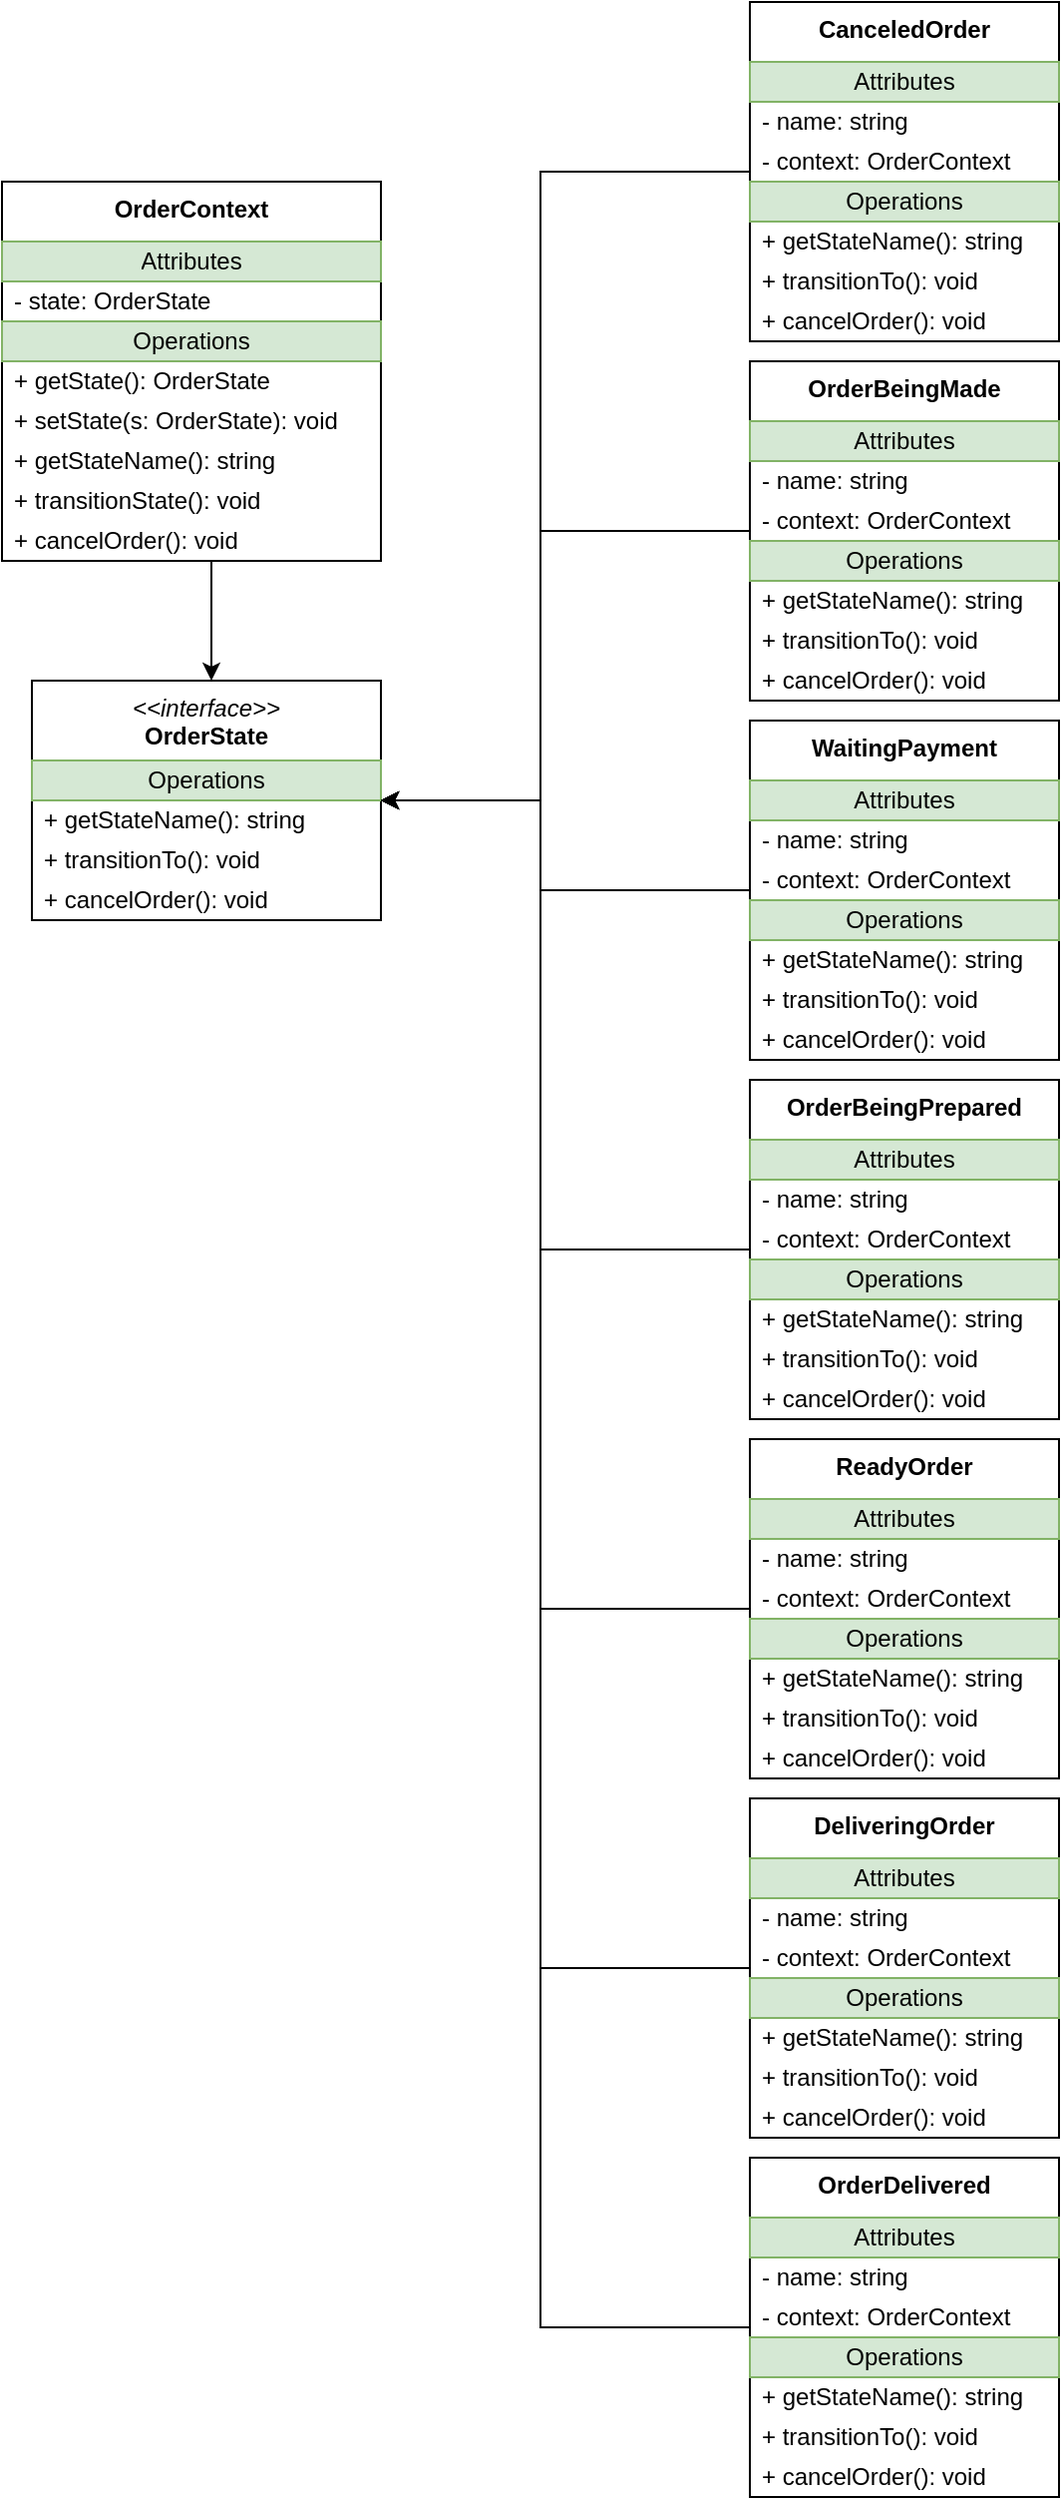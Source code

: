 <mxfile version="21.5.0" type="device">
  <diagram name="Page-1" id="Ii2zLmgXpci8T7rRYyNI">
    <mxGraphModel dx="1434" dy="712" grid="1" gridSize="10" guides="1" tooltips="1" connect="1" arrows="1" fold="1" page="1" pageScale="1" pageWidth="850" pageHeight="1100" math="0" shadow="0">
      <root>
        <mxCell id="0" />
        <mxCell id="1" parent="0" />
        <mxCell id="pSkdOG-Ndmh3Dsyhlx1A-3" value="&lt;i&gt;&amp;lt;&amp;lt;interface&amp;gt;&amp;gt;&lt;/i&gt;&lt;br&gt;&lt;b&gt;OrderState&lt;/b&gt;" style="swimlane;fontStyle=0;align=center;verticalAlign=top;childLayout=stackLayout;horizontal=1;startSize=40;horizontalStack=0;resizeParent=1;resizeParentMax=0;resizeLast=0;collapsible=0;marginBottom=0;html=1;whiteSpace=wrap;" parent="1" vertex="1">
          <mxGeometry x="65" y="410" width="175" height="120" as="geometry" />
        </mxCell>
        <mxCell id="pSkdOG-Ndmh3Dsyhlx1A-9" value="&lt;div&gt;Operations&lt;/div&gt;" style="text;html=1;strokeColor=#82b366;fillColor=#d5e8d4;align=center;verticalAlign=middle;spacingLeft=4;spacingRight=4;overflow=hidden;rotatable=0;points=[[0,0.5],[1,0.5]];portConstraint=eastwest;whiteSpace=wrap;" parent="pSkdOG-Ndmh3Dsyhlx1A-3" vertex="1">
          <mxGeometry y="40" width="175" height="20" as="geometry" />
        </mxCell>
        <mxCell id="pSkdOG-Ndmh3Dsyhlx1A-10" value="+ getStateName(): string" style="text;html=1;strokeColor=none;fillColor=none;align=left;verticalAlign=middle;spacingLeft=4;spacingRight=4;overflow=hidden;rotatable=0;points=[[0,0.5],[1,0.5]];portConstraint=eastwest;whiteSpace=wrap;" parent="pSkdOG-Ndmh3Dsyhlx1A-3" vertex="1">
          <mxGeometry y="60" width="175" height="20" as="geometry" />
        </mxCell>
        <mxCell id="pSkdOG-Ndmh3Dsyhlx1A-13" value="+ transitionTo(): void" style="text;html=1;strokeColor=none;fillColor=none;align=left;verticalAlign=middle;spacingLeft=4;spacingRight=4;overflow=hidden;rotatable=0;points=[[0,0.5],[1,0.5]];portConstraint=eastwest;whiteSpace=wrap;" parent="pSkdOG-Ndmh3Dsyhlx1A-3" vertex="1">
          <mxGeometry y="80" width="175" height="20" as="geometry" />
        </mxCell>
        <mxCell id="a9_6wM2CYtXh-c1kp5G5-8" value="+ cancelOrder(): void" style="text;html=1;strokeColor=none;fillColor=none;align=left;verticalAlign=middle;spacingLeft=4;spacingRight=4;overflow=hidden;rotatable=0;points=[[0,0.5],[1,0.5]];portConstraint=eastwest;whiteSpace=wrap;" parent="pSkdOG-Ndmh3Dsyhlx1A-3" vertex="1">
          <mxGeometry y="100" width="175" height="20" as="geometry" />
        </mxCell>
        <mxCell id="pSkdOG-Ndmh3Dsyhlx1A-65" style="edgeStyle=orthogonalEdgeStyle;rounded=0;orthogonalLoop=1;jettySize=auto;html=1;" parent="1" source="pSkdOG-Ndmh3Dsyhlx1A-14" target="pSkdOG-Ndmh3Dsyhlx1A-3" edge="1">
          <mxGeometry relative="1" as="geometry">
            <Array as="points">
              <mxPoint x="155" y="370" />
              <mxPoint x="155" y="370" />
            </Array>
          </mxGeometry>
        </mxCell>
        <mxCell id="pSkdOG-Ndmh3Dsyhlx1A-14" value="&lt;b&gt;OrderContext&lt;/b&gt;" style="swimlane;fontStyle=0;align=center;verticalAlign=top;childLayout=stackLayout;horizontal=1;startSize=30;horizontalStack=0;resizeParent=1;resizeParentMax=0;resizeLast=0;collapsible=0;marginBottom=0;html=1;whiteSpace=wrap;" parent="1" vertex="1">
          <mxGeometry x="50" y="160" width="190" height="190" as="geometry" />
        </mxCell>
        <mxCell id="pSkdOG-Ndmh3Dsyhlx1A-15" value="Attributes" style="text;html=1;strokeColor=#82b366;fillColor=#d5e8d4;align=center;verticalAlign=middle;spacingLeft=4;spacingRight=4;overflow=hidden;rotatable=0;points=[[0,0.5],[1,0.5]];portConstraint=eastwest;whiteSpace=wrap;" parent="pSkdOG-Ndmh3Dsyhlx1A-14" vertex="1">
          <mxGeometry y="30" width="190" height="20" as="geometry" />
        </mxCell>
        <mxCell id="pSkdOG-Ndmh3Dsyhlx1A-16" value="- state: OrderState" style="text;html=1;strokeColor=none;fillColor=none;align=left;verticalAlign=middle;spacingLeft=4;spacingRight=4;overflow=hidden;rotatable=0;points=[[0,0.5],[1,0.5]];portConstraint=eastwest;whiteSpace=wrap;" parent="pSkdOG-Ndmh3Dsyhlx1A-14" vertex="1">
          <mxGeometry y="50" width="190" height="20" as="geometry" />
        </mxCell>
        <mxCell id="pSkdOG-Ndmh3Dsyhlx1A-17" value="&lt;div&gt;Operations&lt;/div&gt;" style="text;html=1;strokeColor=#82b366;fillColor=#d5e8d4;align=center;verticalAlign=middle;spacingLeft=4;spacingRight=4;overflow=hidden;rotatable=0;points=[[0,0.5],[1,0.5]];portConstraint=eastwest;whiteSpace=wrap;" parent="pSkdOG-Ndmh3Dsyhlx1A-14" vertex="1">
          <mxGeometry y="70" width="190" height="20" as="geometry" />
        </mxCell>
        <mxCell id="pSkdOG-Ndmh3Dsyhlx1A-19" value="+ getState(): OrderState" style="text;html=1;strokeColor=none;fillColor=none;align=left;verticalAlign=middle;spacingLeft=4;spacingRight=4;overflow=hidden;rotatable=0;points=[[0,0.5],[1,0.5]];portConstraint=eastwest;whiteSpace=wrap;" parent="pSkdOG-Ndmh3Dsyhlx1A-14" vertex="1">
          <mxGeometry y="90" width="190" height="20" as="geometry" />
        </mxCell>
        <mxCell id="pSkdOG-Ndmh3Dsyhlx1A-18" value="+ setState(s: OrderState): void" style="text;html=1;strokeColor=none;fillColor=none;align=left;verticalAlign=middle;spacingLeft=4;spacingRight=4;overflow=hidden;rotatable=0;points=[[0,0.5],[1,0.5]];portConstraint=eastwest;whiteSpace=wrap;" parent="pSkdOG-Ndmh3Dsyhlx1A-14" vertex="1">
          <mxGeometry y="110" width="190" height="20" as="geometry" />
        </mxCell>
        <mxCell id="pSkdOG-Ndmh3Dsyhlx1A-20" value="+ getStateName(): string" style="text;html=1;strokeColor=none;fillColor=none;align=left;verticalAlign=middle;spacingLeft=4;spacingRight=4;overflow=hidden;rotatable=0;points=[[0,0.5],[1,0.5]];portConstraint=eastwest;whiteSpace=wrap;" parent="pSkdOG-Ndmh3Dsyhlx1A-14" vertex="1">
          <mxGeometry y="130" width="190" height="20" as="geometry" />
        </mxCell>
        <mxCell id="a9_6wM2CYtXh-c1kp5G5-9" value="+ transitionState(): void" style="text;html=1;strokeColor=none;fillColor=none;align=left;verticalAlign=middle;spacingLeft=4;spacingRight=4;overflow=hidden;rotatable=0;points=[[0,0.5],[1,0.5]];portConstraint=eastwest;whiteSpace=wrap;" parent="pSkdOG-Ndmh3Dsyhlx1A-14" vertex="1">
          <mxGeometry y="150" width="190" height="20" as="geometry" />
        </mxCell>
        <mxCell id="a9_6wM2CYtXh-c1kp5G5-10" value="+ cancelOrder(): void" style="text;html=1;strokeColor=none;fillColor=none;align=left;verticalAlign=middle;spacingLeft=4;spacingRight=4;overflow=hidden;rotatable=0;points=[[0,0.5],[1,0.5]];portConstraint=eastwest;whiteSpace=wrap;" parent="pSkdOG-Ndmh3Dsyhlx1A-14" vertex="1">
          <mxGeometry y="170" width="190" height="20" as="geometry" />
        </mxCell>
        <mxCell id="pSkdOG-Ndmh3Dsyhlx1A-59" style="edgeStyle=orthogonalEdgeStyle;rounded=0;orthogonalLoop=1;jettySize=auto;html=1;" parent="1" source="pSkdOG-Ndmh3Dsyhlx1A-21" target="pSkdOG-Ndmh3Dsyhlx1A-3" edge="1">
          <mxGeometry relative="1" as="geometry">
            <Array as="points">
              <mxPoint x="320" y="515" />
              <mxPoint x="320" y="470" />
            </Array>
          </mxGeometry>
        </mxCell>
        <mxCell id="pSkdOG-Ndmh3Dsyhlx1A-21" value="&lt;b&gt;WaitingPayment&lt;/b&gt;" style="swimlane;fontStyle=0;align=center;verticalAlign=top;childLayout=stackLayout;horizontal=1;startSize=30;horizontalStack=0;resizeParent=1;resizeParentMax=0;resizeLast=0;collapsible=0;marginBottom=0;html=1;whiteSpace=wrap;" parent="1" vertex="1">
          <mxGeometry x="425" y="430" width="155" height="170" as="geometry" />
        </mxCell>
        <mxCell id="pSkdOG-Ndmh3Dsyhlx1A-22" value="Attributes" style="text;html=1;strokeColor=#82b366;fillColor=#d5e8d4;align=center;verticalAlign=middle;spacingLeft=4;spacingRight=4;overflow=hidden;rotatable=0;points=[[0,0.5],[1,0.5]];portConstraint=eastwest;whiteSpace=wrap;" parent="pSkdOG-Ndmh3Dsyhlx1A-21" vertex="1">
          <mxGeometry y="30" width="155" height="20" as="geometry" />
        </mxCell>
        <mxCell id="pSkdOG-Ndmh3Dsyhlx1A-23" value="- name: string" style="text;html=1;strokeColor=none;fillColor=none;align=left;verticalAlign=middle;spacingLeft=4;spacingRight=4;overflow=hidden;rotatable=0;points=[[0,0.5],[1,0.5]];portConstraint=eastwest;whiteSpace=wrap;" parent="pSkdOG-Ndmh3Dsyhlx1A-21" vertex="1">
          <mxGeometry y="50" width="155" height="20" as="geometry" />
        </mxCell>
        <mxCell id="a9_6wM2CYtXh-c1kp5G5-3" value="- context: OrderContext" style="text;html=1;strokeColor=none;fillColor=none;align=left;verticalAlign=middle;spacingLeft=4;spacingRight=4;overflow=hidden;rotatable=0;points=[[0,0.5],[1,0.5]];portConstraint=eastwest;whiteSpace=wrap;" parent="pSkdOG-Ndmh3Dsyhlx1A-21" vertex="1">
          <mxGeometry y="70" width="155" height="20" as="geometry" />
        </mxCell>
        <mxCell id="pSkdOG-Ndmh3Dsyhlx1A-24" value="&lt;div&gt;Operations&lt;/div&gt;" style="text;html=1;strokeColor=#82b366;fillColor=#d5e8d4;align=center;verticalAlign=middle;spacingLeft=4;spacingRight=4;overflow=hidden;rotatable=0;points=[[0,0.5],[1,0.5]];portConstraint=eastwest;whiteSpace=wrap;" parent="pSkdOG-Ndmh3Dsyhlx1A-21" vertex="1">
          <mxGeometry y="90" width="155" height="20" as="geometry" />
        </mxCell>
        <mxCell id="pSkdOG-Ndmh3Dsyhlx1A-25" value="+ getStateName(): string" style="text;html=1;strokeColor=none;fillColor=none;align=left;verticalAlign=middle;spacingLeft=4;spacingRight=4;overflow=hidden;rotatable=0;points=[[0,0.5],[1,0.5]];portConstraint=eastwest;whiteSpace=wrap;" parent="pSkdOG-Ndmh3Dsyhlx1A-21" vertex="1">
          <mxGeometry y="110" width="155" height="20" as="geometry" />
        </mxCell>
        <mxCell id="pSkdOG-Ndmh3Dsyhlx1A-26" value="+ transitionTo(): void" style="text;html=1;strokeColor=none;fillColor=none;align=left;verticalAlign=middle;spacingLeft=4;spacingRight=4;overflow=hidden;rotatable=0;points=[[0,0.5],[1,0.5]];portConstraint=eastwest;whiteSpace=wrap;" parent="pSkdOG-Ndmh3Dsyhlx1A-21" vertex="1">
          <mxGeometry y="130" width="155" height="20" as="geometry" />
        </mxCell>
        <mxCell id="a9_6wM2CYtXh-c1kp5G5-12" value="+ cancelOrder(): void" style="text;html=1;strokeColor=none;fillColor=none;align=left;verticalAlign=middle;spacingLeft=4;spacingRight=4;overflow=hidden;rotatable=0;points=[[0,0.5],[1,0.5]];portConstraint=eastwest;whiteSpace=wrap;" parent="pSkdOG-Ndmh3Dsyhlx1A-21" vertex="1">
          <mxGeometry y="150" width="155" height="20" as="geometry" />
        </mxCell>
        <mxCell id="pSkdOG-Ndmh3Dsyhlx1A-58" style="edgeStyle=orthogonalEdgeStyle;rounded=0;orthogonalLoop=1;jettySize=auto;html=1;" parent="1" source="pSkdOG-Ndmh3Dsyhlx1A-27" target="pSkdOG-Ndmh3Dsyhlx1A-3" edge="1">
          <mxGeometry relative="1" as="geometry">
            <Array as="points">
              <mxPoint x="320" y="155" />
              <mxPoint x="320" y="470" />
            </Array>
          </mxGeometry>
        </mxCell>
        <mxCell id="pSkdOG-Ndmh3Dsyhlx1A-27" value="&lt;b&gt;CanceledOrder&lt;/b&gt;" style="swimlane;fontStyle=0;align=center;verticalAlign=top;childLayout=stackLayout;horizontal=1;startSize=30;horizontalStack=0;resizeParent=1;resizeParentMax=0;resizeLast=0;collapsible=0;marginBottom=0;html=1;whiteSpace=wrap;" parent="1" vertex="1">
          <mxGeometry x="425" y="70" width="155" height="170" as="geometry" />
        </mxCell>
        <mxCell id="pSkdOG-Ndmh3Dsyhlx1A-28" value="Attributes" style="text;html=1;strokeColor=#82b366;fillColor=#d5e8d4;align=center;verticalAlign=middle;spacingLeft=4;spacingRight=4;overflow=hidden;rotatable=0;points=[[0,0.5],[1,0.5]];portConstraint=eastwest;whiteSpace=wrap;" parent="pSkdOG-Ndmh3Dsyhlx1A-27" vertex="1">
          <mxGeometry y="30" width="155" height="20" as="geometry" />
        </mxCell>
        <mxCell id="pSkdOG-Ndmh3Dsyhlx1A-29" value="- name: string" style="text;html=1;strokeColor=none;fillColor=none;align=left;verticalAlign=middle;spacingLeft=4;spacingRight=4;overflow=hidden;rotatable=0;points=[[0,0.5],[1,0.5]];portConstraint=eastwest;whiteSpace=wrap;" parent="pSkdOG-Ndmh3Dsyhlx1A-27" vertex="1">
          <mxGeometry y="50" width="155" height="20" as="geometry" />
        </mxCell>
        <mxCell id="a9_6wM2CYtXh-c1kp5G5-1" value="- context: OrderContext" style="text;html=1;strokeColor=none;fillColor=none;align=left;verticalAlign=middle;spacingLeft=4;spacingRight=4;overflow=hidden;rotatable=0;points=[[0,0.5],[1,0.5]];portConstraint=eastwest;whiteSpace=wrap;" parent="pSkdOG-Ndmh3Dsyhlx1A-27" vertex="1">
          <mxGeometry y="70" width="155" height="20" as="geometry" />
        </mxCell>
        <mxCell id="pSkdOG-Ndmh3Dsyhlx1A-30" value="&lt;div&gt;Operations&lt;/div&gt;" style="text;html=1;strokeColor=#82b366;fillColor=#d5e8d4;align=center;verticalAlign=middle;spacingLeft=4;spacingRight=4;overflow=hidden;rotatable=0;points=[[0,0.5],[1,0.5]];portConstraint=eastwest;whiteSpace=wrap;" parent="pSkdOG-Ndmh3Dsyhlx1A-27" vertex="1">
          <mxGeometry y="90" width="155" height="20" as="geometry" />
        </mxCell>
        <mxCell id="pSkdOG-Ndmh3Dsyhlx1A-31" value="+ getStateName(): string" style="text;html=1;strokeColor=none;fillColor=none;align=left;verticalAlign=middle;spacingLeft=4;spacingRight=4;overflow=hidden;rotatable=0;points=[[0,0.5],[1,0.5]];portConstraint=eastwest;whiteSpace=wrap;" parent="pSkdOG-Ndmh3Dsyhlx1A-27" vertex="1">
          <mxGeometry y="110" width="155" height="20" as="geometry" />
        </mxCell>
        <mxCell id="pSkdOG-Ndmh3Dsyhlx1A-32" value="+ transitionTo(): void" style="text;html=1;strokeColor=none;fillColor=none;align=left;verticalAlign=middle;spacingLeft=4;spacingRight=4;overflow=hidden;rotatable=0;points=[[0,0.5],[1,0.5]];portConstraint=eastwest;whiteSpace=wrap;" parent="pSkdOG-Ndmh3Dsyhlx1A-27" vertex="1">
          <mxGeometry y="130" width="155" height="20" as="geometry" />
        </mxCell>
        <mxCell id="a9_6wM2CYtXh-c1kp5G5-11" value="+ cancelOrder(): void" style="text;html=1;strokeColor=none;fillColor=none;align=left;verticalAlign=middle;spacingLeft=4;spacingRight=4;overflow=hidden;rotatable=0;points=[[0,0.5],[1,0.5]];portConstraint=eastwest;whiteSpace=wrap;" parent="pSkdOG-Ndmh3Dsyhlx1A-27" vertex="1">
          <mxGeometry y="150" width="155" height="20" as="geometry" />
        </mxCell>
        <mxCell id="pSkdOG-Ndmh3Dsyhlx1A-60" style="edgeStyle=orthogonalEdgeStyle;rounded=0;orthogonalLoop=1;jettySize=auto;html=1;" parent="1" source="pSkdOG-Ndmh3Dsyhlx1A-33" target="pSkdOG-Ndmh3Dsyhlx1A-3" edge="1">
          <mxGeometry relative="1" as="geometry">
            <Array as="points">
              <mxPoint x="320" y="695" />
              <mxPoint x="320" y="470" />
            </Array>
          </mxGeometry>
        </mxCell>
        <mxCell id="pSkdOG-Ndmh3Dsyhlx1A-33" value="&lt;b&gt;OrderBeingPrepared&lt;/b&gt;" style="swimlane;fontStyle=0;align=center;verticalAlign=top;childLayout=stackLayout;horizontal=1;startSize=30;horizontalStack=0;resizeParent=1;resizeParentMax=0;resizeLast=0;collapsible=0;marginBottom=0;html=1;whiteSpace=wrap;" parent="1" vertex="1">
          <mxGeometry x="425" y="610" width="155" height="170" as="geometry" />
        </mxCell>
        <mxCell id="pSkdOG-Ndmh3Dsyhlx1A-34" value="Attributes" style="text;html=1;strokeColor=#82b366;fillColor=#d5e8d4;align=center;verticalAlign=middle;spacingLeft=4;spacingRight=4;overflow=hidden;rotatable=0;points=[[0,0.5],[1,0.5]];portConstraint=eastwest;whiteSpace=wrap;" parent="pSkdOG-Ndmh3Dsyhlx1A-33" vertex="1">
          <mxGeometry y="30" width="155" height="20" as="geometry" />
        </mxCell>
        <mxCell id="pSkdOG-Ndmh3Dsyhlx1A-35" value="- name: string" style="text;html=1;strokeColor=none;fillColor=none;align=left;verticalAlign=middle;spacingLeft=4;spacingRight=4;overflow=hidden;rotatable=0;points=[[0,0.5],[1,0.5]];portConstraint=eastwest;whiteSpace=wrap;" parent="pSkdOG-Ndmh3Dsyhlx1A-33" vertex="1">
          <mxGeometry y="50" width="155" height="20" as="geometry" />
        </mxCell>
        <mxCell id="a9_6wM2CYtXh-c1kp5G5-4" value="- context: OrderContext" style="text;html=1;strokeColor=none;fillColor=none;align=left;verticalAlign=middle;spacingLeft=4;spacingRight=4;overflow=hidden;rotatable=0;points=[[0,0.5],[1,0.5]];portConstraint=eastwest;whiteSpace=wrap;" parent="pSkdOG-Ndmh3Dsyhlx1A-33" vertex="1">
          <mxGeometry y="70" width="155" height="20" as="geometry" />
        </mxCell>
        <mxCell id="pSkdOG-Ndmh3Dsyhlx1A-36" value="&lt;div&gt;Operations&lt;/div&gt;" style="text;html=1;strokeColor=#82b366;fillColor=#d5e8d4;align=center;verticalAlign=middle;spacingLeft=4;spacingRight=4;overflow=hidden;rotatable=0;points=[[0,0.5],[1,0.5]];portConstraint=eastwest;whiteSpace=wrap;" parent="pSkdOG-Ndmh3Dsyhlx1A-33" vertex="1">
          <mxGeometry y="90" width="155" height="20" as="geometry" />
        </mxCell>
        <mxCell id="pSkdOG-Ndmh3Dsyhlx1A-37" value="+ getStateName(): string" style="text;html=1;strokeColor=none;fillColor=none;align=left;verticalAlign=middle;spacingLeft=4;spacingRight=4;overflow=hidden;rotatable=0;points=[[0,0.5],[1,0.5]];portConstraint=eastwest;whiteSpace=wrap;" parent="pSkdOG-Ndmh3Dsyhlx1A-33" vertex="1">
          <mxGeometry y="110" width="155" height="20" as="geometry" />
        </mxCell>
        <mxCell id="pSkdOG-Ndmh3Dsyhlx1A-38" value="+ transitionTo(): void" style="text;html=1;strokeColor=none;fillColor=none;align=left;verticalAlign=middle;spacingLeft=4;spacingRight=4;overflow=hidden;rotatable=0;points=[[0,0.5],[1,0.5]];portConstraint=eastwest;whiteSpace=wrap;" parent="pSkdOG-Ndmh3Dsyhlx1A-33" vertex="1">
          <mxGeometry y="130" width="155" height="20" as="geometry" />
        </mxCell>
        <mxCell id="a9_6wM2CYtXh-c1kp5G5-13" value="+ cancelOrder(): void" style="text;html=1;strokeColor=none;fillColor=none;align=left;verticalAlign=middle;spacingLeft=4;spacingRight=4;overflow=hidden;rotatable=0;points=[[0,0.5],[1,0.5]];portConstraint=eastwest;whiteSpace=wrap;" parent="pSkdOG-Ndmh3Dsyhlx1A-33" vertex="1">
          <mxGeometry y="150" width="155" height="20" as="geometry" />
        </mxCell>
        <mxCell id="pSkdOG-Ndmh3Dsyhlx1A-61" style="edgeStyle=orthogonalEdgeStyle;rounded=0;orthogonalLoop=1;jettySize=auto;html=1;" parent="1" source="pSkdOG-Ndmh3Dsyhlx1A-39" target="pSkdOG-Ndmh3Dsyhlx1A-3" edge="1">
          <mxGeometry relative="1" as="geometry">
            <Array as="points">
              <mxPoint x="320" y="875" />
              <mxPoint x="320" y="470" />
            </Array>
          </mxGeometry>
        </mxCell>
        <mxCell id="pSkdOG-Ndmh3Dsyhlx1A-39" value="&lt;b&gt;ReadyOrder&lt;/b&gt;" style="swimlane;fontStyle=0;align=center;verticalAlign=top;childLayout=stackLayout;horizontal=1;startSize=30;horizontalStack=0;resizeParent=1;resizeParentMax=0;resizeLast=0;collapsible=0;marginBottom=0;html=1;whiteSpace=wrap;" parent="1" vertex="1">
          <mxGeometry x="425" y="790" width="155" height="170" as="geometry" />
        </mxCell>
        <mxCell id="pSkdOG-Ndmh3Dsyhlx1A-40" value="Attributes" style="text;html=1;strokeColor=#82b366;fillColor=#d5e8d4;align=center;verticalAlign=middle;spacingLeft=4;spacingRight=4;overflow=hidden;rotatable=0;points=[[0,0.5],[1,0.5]];portConstraint=eastwest;whiteSpace=wrap;" parent="pSkdOG-Ndmh3Dsyhlx1A-39" vertex="1">
          <mxGeometry y="30" width="155" height="20" as="geometry" />
        </mxCell>
        <mxCell id="pSkdOG-Ndmh3Dsyhlx1A-41" value="- name: string" style="text;html=1;strokeColor=none;fillColor=none;align=left;verticalAlign=middle;spacingLeft=4;spacingRight=4;overflow=hidden;rotatable=0;points=[[0,0.5],[1,0.5]];portConstraint=eastwest;whiteSpace=wrap;" parent="pSkdOG-Ndmh3Dsyhlx1A-39" vertex="1">
          <mxGeometry y="50" width="155" height="20" as="geometry" />
        </mxCell>
        <mxCell id="a9_6wM2CYtXh-c1kp5G5-5" value="- context: OrderContext" style="text;html=1;strokeColor=none;fillColor=none;align=left;verticalAlign=middle;spacingLeft=4;spacingRight=4;overflow=hidden;rotatable=0;points=[[0,0.5],[1,0.5]];portConstraint=eastwest;whiteSpace=wrap;" parent="pSkdOG-Ndmh3Dsyhlx1A-39" vertex="1">
          <mxGeometry y="70" width="155" height="20" as="geometry" />
        </mxCell>
        <mxCell id="pSkdOG-Ndmh3Dsyhlx1A-42" value="&lt;div&gt;Operations&lt;/div&gt;" style="text;html=1;strokeColor=#82b366;fillColor=#d5e8d4;align=center;verticalAlign=middle;spacingLeft=4;spacingRight=4;overflow=hidden;rotatable=0;points=[[0,0.5],[1,0.5]];portConstraint=eastwest;whiteSpace=wrap;" parent="pSkdOG-Ndmh3Dsyhlx1A-39" vertex="1">
          <mxGeometry y="90" width="155" height="20" as="geometry" />
        </mxCell>
        <mxCell id="pSkdOG-Ndmh3Dsyhlx1A-43" value="+ getStateName(): string" style="text;html=1;strokeColor=none;fillColor=none;align=left;verticalAlign=middle;spacingLeft=4;spacingRight=4;overflow=hidden;rotatable=0;points=[[0,0.5],[1,0.5]];portConstraint=eastwest;whiteSpace=wrap;" parent="pSkdOG-Ndmh3Dsyhlx1A-39" vertex="1">
          <mxGeometry y="110" width="155" height="20" as="geometry" />
        </mxCell>
        <mxCell id="pSkdOG-Ndmh3Dsyhlx1A-44" value="+ transitionTo(): void" style="text;html=1;strokeColor=none;fillColor=none;align=left;verticalAlign=middle;spacingLeft=4;spacingRight=4;overflow=hidden;rotatable=0;points=[[0,0.5],[1,0.5]];portConstraint=eastwest;whiteSpace=wrap;" parent="pSkdOG-Ndmh3Dsyhlx1A-39" vertex="1">
          <mxGeometry y="130" width="155" height="20" as="geometry" />
        </mxCell>
        <mxCell id="a9_6wM2CYtXh-c1kp5G5-14" value="+ cancelOrder(): void" style="text;html=1;strokeColor=none;fillColor=none;align=left;verticalAlign=middle;spacingLeft=4;spacingRight=4;overflow=hidden;rotatable=0;points=[[0,0.5],[1,0.5]];portConstraint=eastwest;whiteSpace=wrap;" parent="pSkdOG-Ndmh3Dsyhlx1A-39" vertex="1">
          <mxGeometry y="150" width="155" height="20" as="geometry" />
        </mxCell>
        <mxCell id="pSkdOG-Ndmh3Dsyhlx1A-62" style="edgeStyle=orthogonalEdgeStyle;rounded=0;orthogonalLoop=1;jettySize=auto;html=1;" parent="1" source="pSkdOG-Ndmh3Dsyhlx1A-45" target="pSkdOG-Ndmh3Dsyhlx1A-3" edge="1">
          <mxGeometry relative="1" as="geometry">
            <Array as="points">
              <mxPoint x="320" y="1055" />
              <mxPoint x="320" y="470" />
            </Array>
          </mxGeometry>
        </mxCell>
        <mxCell id="pSkdOG-Ndmh3Dsyhlx1A-45" value="&lt;b&gt;DeliveringOrder&lt;/b&gt;" style="swimlane;fontStyle=0;align=center;verticalAlign=top;childLayout=stackLayout;horizontal=1;startSize=30;horizontalStack=0;resizeParent=1;resizeParentMax=0;resizeLast=0;collapsible=0;marginBottom=0;html=1;whiteSpace=wrap;" parent="1" vertex="1">
          <mxGeometry x="425" y="970" width="155" height="170" as="geometry" />
        </mxCell>
        <mxCell id="pSkdOG-Ndmh3Dsyhlx1A-46" value="Attributes" style="text;html=1;strokeColor=#82b366;fillColor=#d5e8d4;align=center;verticalAlign=middle;spacingLeft=4;spacingRight=4;overflow=hidden;rotatable=0;points=[[0,0.5],[1,0.5]];portConstraint=eastwest;whiteSpace=wrap;" parent="pSkdOG-Ndmh3Dsyhlx1A-45" vertex="1">
          <mxGeometry y="30" width="155" height="20" as="geometry" />
        </mxCell>
        <mxCell id="pSkdOG-Ndmh3Dsyhlx1A-47" value="- name: string" style="text;html=1;strokeColor=none;fillColor=none;align=left;verticalAlign=middle;spacingLeft=4;spacingRight=4;overflow=hidden;rotatable=0;points=[[0,0.5],[1,0.5]];portConstraint=eastwest;whiteSpace=wrap;" parent="pSkdOG-Ndmh3Dsyhlx1A-45" vertex="1">
          <mxGeometry y="50" width="155" height="20" as="geometry" />
        </mxCell>
        <mxCell id="a9_6wM2CYtXh-c1kp5G5-6" value="- context: OrderContext" style="text;html=1;strokeColor=none;fillColor=none;align=left;verticalAlign=middle;spacingLeft=4;spacingRight=4;overflow=hidden;rotatable=0;points=[[0,0.5],[1,0.5]];portConstraint=eastwest;whiteSpace=wrap;" parent="pSkdOG-Ndmh3Dsyhlx1A-45" vertex="1">
          <mxGeometry y="70" width="155" height="20" as="geometry" />
        </mxCell>
        <mxCell id="pSkdOG-Ndmh3Dsyhlx1A-48" value="&lt;div&gt;Operations&lt;/div&gt;" style="text;html=1;strokeColor=#82b366;fillColor=#d5e8d4;align=center;verticalAlign=middle;spacingLeft=4;spacingRight=4;overflow=hidden;rotatable=0;points=[[0,0.5],[1,0.5]];portConstraint=eastwest;whiteSpace=wrap;" parent="pSkdOG-Ndmh3Dsyhlx1A-45" vertex="1">
          <mxGeometry y="90" width="155" height="20" as="geometry" />
        </mxCell>
        <mxCell id="pSkdOG-Ndmh3Dsyhlx1A-49" value="+ getStateName(): string" style="text;html=1;strokeColor=none;fillColor=none;align=left;verticalAlign=middle;spacingLeft=4;spacingRight=4;overflow=hidden;rotatable=0;points=[[0,0.5],[1,0.5]];portConstraint=eastwest;whiteSpace=wrap;" parent="pSkdOG-Ndmh3Dsyhlx1A-45" vertex="1">
          <mxGeometry y="110" width="155" height="20" as="geometry" />
        </mxCell>
        <mxCell id="pSkdOG-Ndmh3Dsyhlx1A-50" value="+ transitionTo(): void" style="text;html=1;strokeColor=none;fillColor=none;align=left;verticalAlign=middle;spacingLeft=4;spacingRight=4;overflow=hidden;rotatable=0;points=[[0,0.5],[1,0.5]];portConstraint=eastwest;whiteSpace=wrap;" parent="pSkdOG-Ndmh3Dsyhlx1A-45" vertex="1">
          <mxGeometry y="130" width="155" height="20" as="geometry" />
        </mxCell>
        <mxCell id="a9_6wM2CYtXh-c1kp5G5-15" value="+ cancelOrder(): void" style="text;html=1;strokeColor=none;fillColor=none;align=left;verticalAlign=middle;spacingLeft=4;spacingRight=4;overflow=hidden;rotatable=0;points=[[0,0.5],[1,0.5]];portConstraint=eastwest;whiteSpace=wrap;" parent="pSkdOG-Ndmh3Dsyhlx1A-45" vertex="1">
          <mxGeometry y="150" width="155" height="20" as="geometry" />
        </mxCell>
        <mxCell id="pSkdOG-Ndmh3Dsyhlx1A-63" style="edgeStyle=orthogonalEdgeStyle;rounded=0;orthogonalLoop=1;jettySize=auto;html=1;" parent="1" source="pSkdOG-Ndmh3Dsyhlx1A-51" target="pSkdOG-Ndmh3Dsyhlx1A-3" edge="1">
          <mxGeometry relative="1" as="geometry">
            <Array as="points">
              <mxPoint x="320" y="1235" />
              <mxPoint x="320" y="470" />
            </Array>
          </mxGeometry>
        </mxCell>
        <mxCell id="pSkdOG-Ndmh3Dsyhlx1A-51" value="&lt;b&gt;OrderDelivered&lt;/b&gt;" style="swimlane;fontStyle=0;align=center;verticalAlign=top;childLayout=stackLayout;horizontal=1;startSize=30;horizontalStack=0;resizeParent=1;resizeParentMax=0;resizeLast=0;collapsible=0;marginBottom=0;html=1;whiteSpace=wrap;" parent="1" vertex="1">
          <mxGeometry x="425" y="1150" width="155" height="170" as="geometry" />
        </mxCell>
        <mxCell id="pSkdOG-Ndmh3Dsyhlx1A-52" value="Attributes" style="text;html=1;strokeColor=#82b366;fillColor=#d5e8d4;align=center;verticalAlign=middle;spacingLeft=4;spacingRight=4;overflow=hidden;rotatable=0;points=[[0,0.5],[1,0.5]];portConstraint=eastwest;whiteSpace=wrap;" parent="pSkdOG-Ndmh3Dsyhlx1A-51" vertex="1">
          <mxGeometry y="30" width="155" height="20" as="geometry" />
        </mxCell>
        <mxCell id="pSkdOG-Ndmh3Dsyhlx1A-53" value="- name: string" style="text;html=1;strokeColor=none;fillColor=none;align=left;verticalAlign=middle;spacingLeft=4;spacingRight=4;overflow=hidden;rotatable=0;points=[[0,0.5],[1,0.5]];portConstraint=eastwest;whiteSpace=wrap;" parent="pSkdOG-Ndmh3Dsyhlx1A-51" vertex="1">
          <mxGeometry y="50" width="155" height="20" as="geometry" />
        </mxCell>
        <mxCell id="a9_6wM2CYtXh-c1kp5G5-7" value="- context: OrderContext" style="text;html=1;strokeColor=none;fillColor=none;align=left;verticalAlign=middle;spacingLeft=4;spacingRight=4;overflow=hidden;rotatable=0;points=[[0,0.5],[1,0.5]];portConstraint=eastwest;whiteSpace=wrap;" parent="pSkdOG-Ndmh3Dsyhlx1A-51" vertex="1">
          <mxGeometry y="70" width="155" height="20" as="geometry" />
        </mxCell>
        <mxCell id="pSkdOG-Ndmh3Dsyhlx1A-54" value="&lt;div&gt;Operations&lt;/div&gt;" style="text;html=1;strokeColor=#82b366;fillColor=#d5e8d4;align=center;verticalAlign=middle;spacingLeft=4;spacingRight=4;overflow=hidden;rotatable=0;points=[[0,0.5],[1,0.5]];portConstraint=eastwest;whiteSpace=wrap;" parent="pSkdOG-Ndmh3Dsyhlx1A-51" vertex="1">
          <mxGeometry y="90" width="155" height="20" as="geometry" />
        </mxCell>
        <mxCell id="pSkdOG-Ndmh3Dsyhlx1A-55" value="+ getStateName(): string" style="text;html=1;strokeColor=none;fillColor=none;align=left;verticalAlign=middle;spacingLeft=4;spacingRight=4;overflow=hidden;rotatable=0;points=[[0,0.5],[1,0.5]];portConstraint=eastwest;whiteSpace=wrap;" parent="pSkdOG-Ndmh3Dsyhlx1A-51" vertex="1">
          <mxGeometry y="110" width="155" height="20" as="geometry" />
        </mxCell>
        <mxCell id="pSkdOG-Ndmh3Dsyhlx1A-56" value="+ transitionTo(): void" style="text;html=1;strokeColor=none;fillColor=none;align=left;verticalAlign=middle;spacingLeft=4;spacingRight=4;overflow=hidden;rotatable=0;points=[[0,0.5],[1,0.5]];portConstraint=eastwest;whiteSpace=wrap;" parent="pSkdOG-Ndmh3Dsyhlx1A-51" vertex="1">
          <mxGeometry y="130" width="155" height="20" as="geometry" />
        </mxCell>
        <mxCell id="a9_6wM2CYtXh-c1kp5G5-16" value="+ cancelOrder(): void" style="text;html=1;strokeColor=none;fillColor=none;align=left;verticalAlign=middle;spacingLeft=4;spacingRight=4;overflow=hidden;rotatable=0;points=[[0,0.5],[1,0.5]];portConstraint=eastwest;whiteSpace=wrap;" parent="pSkdOG-Ndmh3Dsyhlx1A-51" vertex="1">
          <mxGeometry y="150" width="155" height="20" as="geometry" />
        </mxCell>
        <mxCell id="Tx-vw2nZk6KHKPMu1dbI-1" style="edgeStyle=orthogonalEdgeStyle;rounded=0;orthogonalLoop=1;jettySize=auto;html=1;" edge="1" parent="1" source="xHKURNn-jkAhteejghtb-1" target="pSkdOG-Ndmh3Dsyhlx1A-3">
          <mxGeometry relative="1" as="geometry">
            <Array as="points">
              <mxPoint x="320" y="335" />
              <mxPoint x="320" y="470" />
            </Array>
          </mxGeometry>
        </mxCell>
        <mxCell id="xHKURNn-jkAhteejghtb-1" value="&lt;b&gt;OrderBeingMade&lt;/b&gt;" style="swimlane;fontStyle=0;align=center;verticalAlign=top;childLayout=stackLayout;horizontal=1;startSize=30;horizontalStack=0;resizeParent=1;resizeParentMax=0;resizeLast=0;collapsible=0;marginBottom=0;html=1;whiteSpace=wrap;" parent="1" vertex="1">
          <mxGeometry x="425" y="250" width="155" height="170" as="geometry" />
        </mxCell>
        <mxCell id="xHKURNn-jkAhteejghtb-2" value="Attributes" style="text;html=1;strokeColor=#82b366;fillColor=#d5e8d4;align=center;verticalAlign=middle;spacingLeft=4;spacingRight=4;overflow=hidden;rotatable=0;points=[[0,0.5],[1,0.5]];portConstraint=eastwest;whiteSpace=wrap;" parent="xHKURNn-jkAhteejghtb-1" vertex="1">
          <mxGeometry y="30" width="155" height="20" as="geometry" />
        </mxCell>
        <mxCell id="xHKURNn-jkAhteejghtb-3" value="- name: string" style="text;html=1;strokeColor=none;fillColor=none;align=left;verticalAlign=middle;spacingLeft=4;spacingRight=4;overflow=hidden;rotatable=0;points=[[0,0.5],[1,0.5]];portConstraint=eastwest;whiteSpace=wrap;" parent="xHKURNn-jkAhteejghtb-1" vertex="1">
          <mxGeometry y="50" width="155" height="20" as="geometry" />
        </mxCell>
        <mxCell id="xHKURNn-jkAhteejghtb-4" value="- context: OrderContext" style="text;html=1;strokeColor=none;fillColor=none;align=left;verticalAlign=middle;spacingLeft=4;spacingRight=4;overflow=hidden;rotatable=0;points=[[0,0.5],[1,0.5]];portConstraint=eastwest;whiteSpace=wrap;" parent="xHKURNn-jkAhteejghtb-1" vertex="1">
          <mxGeometry y="70" width="155" height="20" as="geometry" />
        </mxCell>
        <mxCell id="xHKURNn-jkAhteejghtb-5" value="&lt;div&gt;Operations&lt;/div&gt;" style="text;html=1;strokeColor=#82b366;fillColor=#d5e8d4;align=center;verticalAlign=middle;spacingLeft=4;spacingRight=4;overflow=hidden;rotatable=0;points=[[0,0.5],[1,0.5]];portConstraint=eastwest;whiteSpace=wrap;" parent="xHKURNn-jkAhteejghtb-1" vertex="1">
          <mxGeometry y="90" width="155" height="20" as="geometry" />
        </mxCell>
        <mxCell id="xHKURNn-jkAhteejghtb-6" value="+ getStateName(): string" style="text;html=1;strokeColor=none;fillColor=none;align=left;verticalAlign=middle;spacingLeft=4;spacingRight=4;overflow=hidden;rotatable=0;points=[[0,0.5],[1,0.5]];portConstraint=eastwest;whiteSpace=wrap;" parent="xHKURNn-jkAhteejghtb-1" vertex="1">
          <mxGeometry y="110" width="155" height="20" as="geometry" />
        </mxCell>
        <mxCell id="xHKURNn-jkAhteejghtb-7" value="+ transitionTo(): void" style="text;html=1;strokeColor=none;fillColor=none;align=left;verticalAlign=middle;spacingLeft=4;spacingRight=4;overflow=hidden;rotatable=0;points=[[0,0.5],[1,0.5]];portConstraint=eastwest;whiteSpace=wrap;" parent="xHKURNn-jkAhteejghtb-1" vertex="1">
          <mxGeometry y="130" width="155" height="20" as="geometry" />
        </mxCell>
        <mxCell id="xHKURNn-jkAhteejghtb-8" value="+ cancelOrder(): void" style="text;html=1;strokeColor=none;fillColor=none;align=left;verticalAlign=middle;spacingLeft=4;spacingRight=4;overflow=hidden;rotatable=0;points=[[0,0.5],[1,0.5]];portConstraint=eastwest;whiteSpace=wrap;" parent="xHKURNn-jkAhteejghtb-1" vertex="1">
          <mxGeometry y="150" width="155" height="20" as="geometry" />
        </mxCell>
      </root>
    </mxGraphModel>
  </diagram>
</mxfile>
